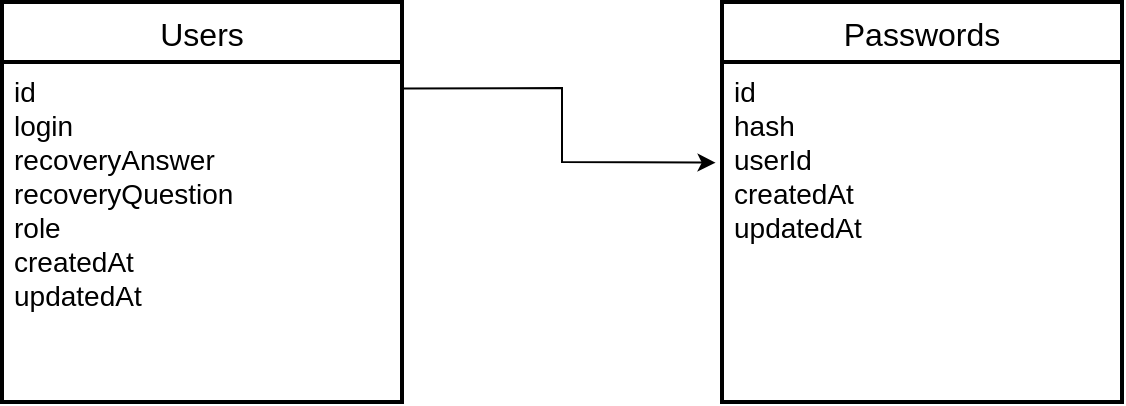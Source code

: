 <mxfile version="20.2.5" type="device"><diagram id="R2lEEEUBdFMjLlhIrx00" name="Page-1"><mxGraphModel dx="850" dy="493" grid="1" gridSize="10" guides="1" tooltips="1" connect="1" arrows="1" fold="1" page="1" pageScale="1" pageWidth="850" pageHeight="1100" math="0" shadow="0" extFonts="Permanent Marker^https://fonts.googleapis.com/css?family=Permanent+Marker"><root><mxCell id="0"/><mxCell id="1" parent="0"/><mxCell id="QqZSvahSYO-oEAYNbHBd-16" value="Users" style="swimlane;childLayout=stackLayout;horizontal=1;startSize=30;horizontalStack=0;rounded=1;fontSize=16;fontStyle=0;strokeWidth=2;resizeParent=0;resizeLast=1;shadow=0;dashed=0;align=center;arcSize=0;" vertex="1" parent="1"><mxGeometry x="160" y="160" width="200" height="200" as="geometry"/></mxCell><mxCell id="QqZSvahSYO-oEAYNbHBd-17" value="id&#10;login&#10;recoveryAnswer&#10;recoveryQuestion&#10;role&#10;createdAt&#10;updatedAt" style="align=left;strokeColor=none;fillColor=none;spacingLeft=4;fontSize=14;verticalAlign=top;resizable=0;rotatable=0;part=1;" vertex="1" parent="QqZSvahSYO-oEAYNbHBd-16"><mxGeometry y="30" width="200" height="170" as="geometry"/></mxCell><mxCell id="QqZSvahSYO-oEAYNbHBd-19" value="Passwords" style="swimlane;childLayout=stackLayout;horizontal=1;startSize=30;horizontalStack=0;rounded=1;fontSize=16;fontStyle=0;strokeWidth=2;resizeParent=0;resizeLast=1;shadow=0;dashed=0;align=center;arcSize=0;" vertex="1" parent="1"><mxGeometry x="520" y="160" width="200" height="200" as="geometry"/></mxCell><mxCell id="QqZSvahSYO-oEAYNbHBd-20" value="id&#10;hash&#10;userId&#10;createdAt&#10;updatedAt" style="align=left;strokeColor=none;fillColor=none;spacingLeft=4;fontSize=14;verticalAlign=top;resizable=0;rotatable=0;part=1;" vertex="1" parent="QqZSvahSYO-oEAYNbHBd-19"><mxGeometry y="30" width="200" height="170" as="geometry"/></mxCell><mxCell id="QqZSvahSYO-oEAYNbHBd-21" value="" style="endArrow=classic;html=1;rounded=0;fontSize=14;exitX=1.004;exitY=0.078;exitDx=0;exitDy=0;exitPerimeter=0;entryX=-0.016;entryY=0.296;entryDx=0;entryDy=0;entryPerimeter=0;" edge="1" parent="1" source="QqZSvahSYO-oEAYNbHBd-17" target="QqZSvahSYO-oEAYNbHBd-20"><mxGeometry width="50" height="50" relative="1" as="geometry"><mxPoint x="410" y="410" as="sourcePoint"/><mxPoint x="460" y="360" as="targetPoint"/><Array as="points"><mxPoint x="440" y="203"/><mxPoint x="440" y="240"/></Array></mxGeometry></mxCell></root></mxGraphModel></diagram></mxfile>